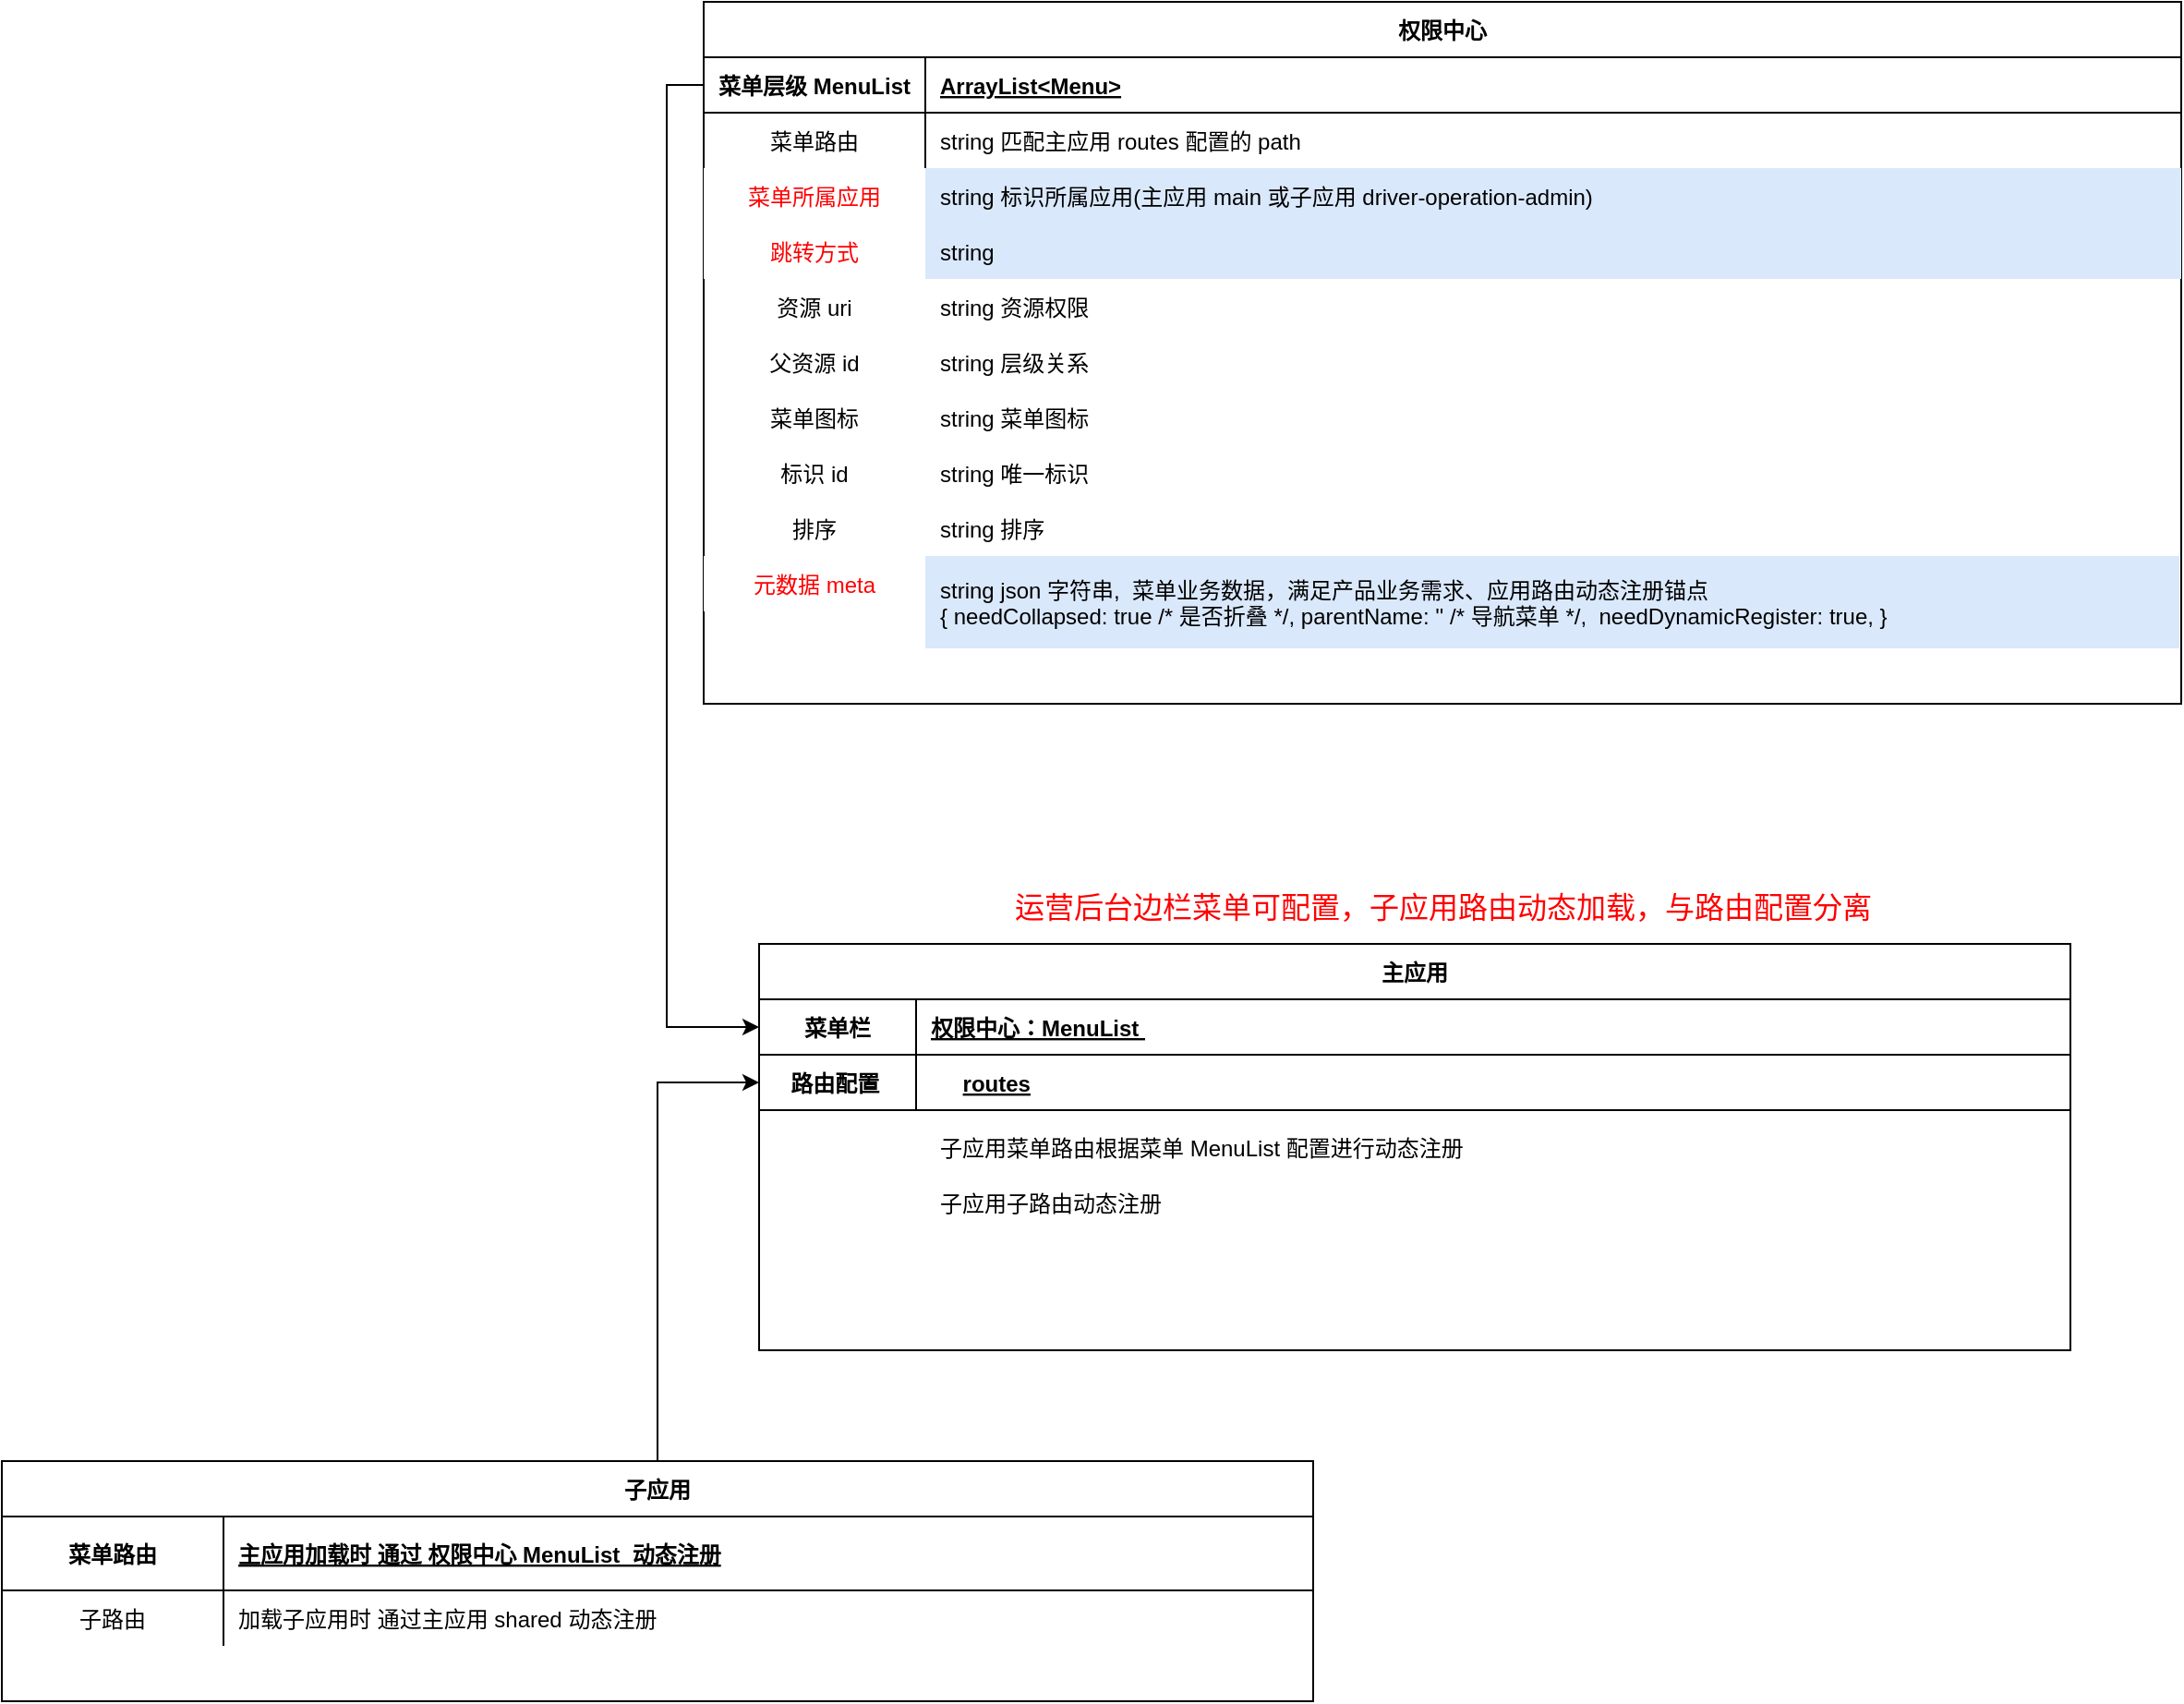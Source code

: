 <mxfile version="14.1.8" type="github">
  <diagram id="R2lEEEUBdFMjLlhIrx00" name="Page-1">
    <mxGraphModel dx="2272" dy="1862" grid="1" gridSize="10" guides="1" tooltips="1" connect="1" arrows="1" fold="1" page="1" pageScale="1" pageWidth="850" pageHeight="1100" math="0" shadow="0" extFonts="Permanent Marker^https://fonts.googleapis.com/css?family=Permanent+Marker">
      <root>
        <mxCell id="0" />
        <mxCell id="1" parent="0" />
        <mxCell id="C-vyLk0tnHw3VtMMgP7b-2" value="权限中心" style="shape=table;startSize=30;container=1;collapsible=1;childLayout=tableLayout;fixedRows=1;rowLines=0;fontStyle=1;align=center;resizeLast=1;" parent="1" vertex="1">
          <mxGeometry x="190" y="-130" width="800" height="380" as="geometry">
            <mxRectangle x="250" y="20" width="80" height="30" as="alternateBounds" />
          </mxGeometry>
        </mxCell>
        <mxCell id="C-vyLk0tnHw3VtMMgP7b-3" value="" style="shape=partialRectangle;collapsible=0;dropTarget=0;pointerEvents=0;fillColor=none;points=[[0,0.5],[1,0.5]];portConstraint=eastwest;top=0;left=0;right=0;bottom=1;" parent="C-vyLk0tnHw3VtMMgP7b-2" vertex="1">
          <mxGeometry y="30" width="800" height="30" as="geometry" />
        </mxCell>
        <mxCell id="C-vyLk0tnHw3VtMMgP7b-4" value="菜单层级 MenuList" style="shape=partialRectangle;overflow=hidden;connectable=0;fillColor=none;top=0;left=0;bottom=0;right=0;fontStyle=1;" parent="C-vyLk0tnHw3VtMMgP7b-3" vertex="1">
          <mxGeometry width="120" height="30" as="geometry" />
        </mxCell>
        <mxCell id="C-vyLk0tnHw3VtMMgP7b-5" value="ArrayList&lt;Menu&gt;" style="shape=partialRectangle;overflow=hidden;connectable=0;fillColor=none;top=0;left=0;bottom=0;right=0;align=left;spacingLeft=6;fontStyle=5;" parent="C-vyLk0tnHw3VtMMgP7b-3" vertex="1">
          <mxGeometry x="120" width="680" height="30" as="geometry" />
        </mxCell>
        <mxCell id="C-vyLk0tnHw3VtMMgP7b-6" value="" style="shape=partialRectangle;collapsible=0;dropTarget=0;pointerEvents=0;fillColor=none;points=[[0,0.5],[1,0.5]];portConstraint=eastwest;top=0;left=0;right=0;bottom=0;" parent="C-vyLk0tnHw3VtMMgP7b-2" vertex="1">
          <mxGeometry y="60" width="800" height="30" as="geometry" />
        </mxCell>
        <mxCell id="C-vyLk0tnHw3VtMMgP7b-7" value="菜单路由" style="shape=partialRectangle;overflow=hidden;connectable=0;fillColor=none;top=0;left=0;bottom=0;right=0;" parent="C-vyLk0tnHw3VtMMgP7b-6" vertex="1">
          <mxGeometry width="120" height="30" as="geometry" />
        </mxCell>
        <mxCell id="C-vyLk0tnHw3VtMMgP7b-8" value="string 匹配主应用 routes 配置的 path" style="shape=partialRectangle;overflow=hidden;connectable=0;fillColor=none;top=0;left=0;bottom=0;right=0;align=left;spacingLeft=6;" parent="C-vyLk0tnHw3VtMMgP7b-6" vertex="1">
          <mxGeometry x="120" width="680" height="30" as="geometry" />
        </mxCell>
        <mxCell id="C-vyLk0tnHw3VtMMgP7b-9" value="" style="shape=partialRectangle;collapsible=0;dropTarget=0;pointerEvents=0;fillColor=none;points=[[0,0.5],[1,0.5]];portConstraint=eastwest;top=0;left=0;right=0;bottom=0;" parent="C-vyLk0tnHw3VtMMgP7b-2" vertex="1">
          <mxGeometry y="90" width="800" height="30" as="geometry" />
        </mxCell>
        <mxCell id="C-vyLk0tnHw3VtMMgP7b-10" value="菜单所属应用" style="shape=partialRectangle;overflow=hidden;connectable=0;top=0;left=0;bottom=0;right=0;fontColor=#FF0000;" parent="C-vyLk0tnHw3VtMMgP7b-9" vertex="1">
          <mxGeometry width="120" height="30" as="geometry" />
        </mxCell>
        <mxCell id="C-vyLk0tnHw3VtMMgP7b-11" value="string 标识所属应用(主应用 main 或子应用 driver-operation-admin)" style="shape=partialRectangle;overflow=hidden;connectable=0;fillColor=#dae8fc;top=0;left=0;bottom=0;right=0;align=left;spacingLeft=6;strokeColor=#6c8ebf;" parent="C-vyLk0tnHw3VtMMgP7b-9" vertex="1">
          <mxGeometry x="120" width="680" height="30" as="geometry" />
        </mxCell>
        <mxCell id="7Rz808iZeAlJb5CyyVep-32" style="edgeStyle=orthogonalEdgeStyle;rounded=0;orthogonalLoop=1;jettySize=auto;html=1;entryX=0;entryY=0.5;entryDx=0;entryDy=0;fontColor=#FF0000;" edge="1" parent="1" source="C-vyLk0tnHw3VtMMgP7b-13" target="7Rz808iZeAlJb5CyyVep-21">
          <mxGeometry relative="1" as="geometry" />
        </mxCell>
        <mxCell id="C-vyLk0tnHw3VtMMgP7b-13" value="子应用" style="shape=table;startSize=30;container=1;collapsible=1;childLayout=tableLayout;fixedRows=1;rowLines=0;fontStyle=1;align=center;resizeLast=1;" parent="1" vertex="1">
          <mxGeometry x="-190" y="660" width="710" height="130" as="geometry" />
        </mxCell>
        <mxCell id="C-vyLk0tnHw3VtMMgP7b-14" value="" style="shape=partialRectangle;collapsible=0;dropTarget=0;pointerEvents=0;fillColor=none;points=[[0,0.5],[1,0.5]];portConstraint=eastwest;top=0;left=0;right=0;bottom=1;" parent="C-vyLk0tnHw3VtMMgP7b-13" vertex="1">
          <mxGeometry y="30" width="710" height="40" as="geometry" />
        </mxCell>
        <mxCell id="C-vyLk0tnHw3VtMMgP7b-15" value="菜单路由" style="shape=partialRectangle;overflow=hidden;connectable=0;fillColor=none;top=0;left=0;bottom=0;right=0;fontStyle=1;" parent="C-vyLk0tnHw3VtMMgP7b-14" vertex="1">
          <mxGeometry width="120" height="40" as="geometry" />
        </mxCell>
        <mxCell id="C-vyLk0tnHw3VtMMgP7b-16" value="主应用加载时 通过 权限中心 MenuList  动态注册" style="shape=partialRectangle;overflow=hidden;connectable=0;fillColor=none;top=0;left=0;bottom=0;right=0;align=left;spacingLeft=6;fontStyle=5;" parent="C-vyLk0tnHw3VtMMgP7b-14" vertex="1">
          <mxGeometry x="120" width="590" height="40" as="geometry" />
        </mxCell>
        <mxCell id="C-vyLk0tnHw3VtMMgP7b-17" value="" style="shape=partialRectangle;collapsible=0;dropTarget=0;pointerEvents=0;fillColor=none;points=[[0,0.5],[1,0.5]];portConstraint=eastwest;top=0;left=0;right=0;bottom=0;" parent="C-vyLk0tnHw3VtMMgP7b-13" vertex="1">
          <mxGeometry y="70" width="710" height="30" as="geometry" />
        </mxCell>
        <mxCell id="C-vyLk0tnHw3VtMMgP7b-18" value="子路由" style="shape=partialRectangle;overflow=hidden;connectable=0;fillColor=none;top=0;left=0;bottom=0;right=0;" parent="C-vyLk0tnHw3VtMMgP7b-17" vertex="1">
          <mxGeometry width="120" height="30" as="geometry" />
        </mxCell>
        <mxCell id="C-vyLk0tnHw3VtMMgP7b-19" value="加载子应用时 通过主应用 shared 动态注册" style="shape=partialRectangle;overflow=hidden;connectable=0;fillColor=none;top=0;left=0;bottom=0;right=0;align=left;spacingLeft=6;" parent="C-vyLk0tnHw3VtMMgP7b-17" vertex="1">
          <mxGeometry x="120" width="590" height="30" as="geometry" />
        </mxCell>
        <mxCell id="C-vyLk0tnHw3VtMMgP7b-23" value="主应用" style="shape=table;startSize=30;container=1;collapsible=1;childLayout=tableLayout;fixedRows=1;rowLines=0;fontStyle=1;align=center;resizeLast=1;" parent="1" vertex="1">
          <mxGeometry x="220" y="380" width="710" height="220" as="geometry" />
        </mxCell>
        <mxCell id="C-vyLk0tnHw3VtMMgP7b-24" value="" style="shape=partialRectangle;collapsible=0;dropTarget=0;pointerEvents=0;fillColor=none;points=[[0,0.5],[1,0.5]];portConstraint=eastwest;top=0;left=0;right=0;bottom=1;" parent="C-vyLk0tnHw3VtMMgP7b-23" vertex="1">
          <mxGeometry y="30" width="710" height="30" as="geometry" />
        </mxCell>
        <mxCell id="C-vyLk0tnHw3VtMMgP7b-25" value="菜单栏" style="shape=partialRectangle;overflow=hidden;connectable=0;fillColor=none;top=0;left=0;bottom=0;right=0;fontStyle=1;" parent="C-vyLk0tnHw3VtMMgP7b-24" vertex="1">
          <mxGeometry width="85" height="30" as="geometry" />
        </mxCell>
        <mxCell id="C-vyLk0tnHw3VtMMgP7b-26" value="权限中心：MenuList " style="shape=partialRectangle;overflow=hidden;connectable=0;fillColor=none;top=0;left=0;bottom=0;right=0;align=left;spacingLeft=6;fontStyle=5;" parent="C-vyLk0tnHw3VtMMgP7b-24" vertex="1">
          <mxGeometry x="85" width="625" height="30" as="geometry" />
        </mxCell>
        <mxCell id="C-vyLk0tnHw3VtMMgP7b-27" value="" style="shape=partialRectangle;collapsible=0;dropTarget=0;pointerEvents=0;fillColor=none;points=[[0,0.5],[1,0.5]];portConstraint=eastwest;top=0;left=0;right=0;bottom=0;" parent="C-vyLk0tnHw3VtMMgP7b-23" vertex="1">
          <mxGeometry y="60" width="710" height="30" as="geometry" />
        </mxCell>
        <mxCell id="C-vyLk0tnHw3VtMMgP7b-28" value="" style="shape=partialRectangle;overflow=hidden;connectable=0;fillColor=none;top=0;left=0;bottom=0;right=0;" parent="C-vyLk0tnHw3VtMMgP7b-27" vertex="1">
          <mxGeometry width="85" height="30" as="geometry" />
        </mxCell>
        <mxCell id="C-vyLk0tnHw3VtMMgP7b-29" value="" style="shape=partialRectangle;overflow=hidden;connectable=0;fillColor=none;top=0;left=0;bottom=0;right=0;align=left;spacingLeft=6;" parent="C-vyLk0tnHw3VtMMgP7b-27" vertex="1">
          <mxGeometry x="85" width="625" height="30" as="geometry" />
        </mxCell>
        <mxCell id="7Rz808iZeAlJb5CyyVep-3" style="edgeStyle=orthogonalEdgeStyle;rounded=0;orthogonalLoop=1;jettySize=auto;html=1;exitX=0;exitY=0.5;exitDx=0;exitDy=0;entryX=0;entryY=0.5;entryDx=0;entryDy=0;" edge="1" parent="1" source="C-vyLk0tnHw3VtMMgP7b-3" target="C-vyLk0tnHw3VtMMgP7b-24">
          <mxGeometry relative="1" as="geometry" />
        </mxCell>
        <mxCell id="7Rz808iZeAlJb5CyyVep-5" value="跳转方式" style="shape=partialRectangle;overflow=hidden;connectable=0;top=0;left=0;bottom=0;right=0;fontColor=#FF0000;" vertex="1" parent="1">
          <mxGeometry x="190" y="-10" width="120" height="30" as="geometry" />
        </mxCell>
        <mxCell id="7Rz808iZeAlJb5CyyVep-6" value="资源 uri" style="shape=partialRectangle;overflow=hidden;connectable=0;fillColor=none;top=0;left=0;bottom=0;right=0;" vertex="1" parent="1">
          <mxGeometry x="190" y="20" width="120" height="30" as="geometry" />
        </mxCell>
        <mxCell id="7Rz808iZeAlJb5CyyVep-7" value="父资源 id" style="shape=partialRectangle;overflow=hidden;connectable=0;fillColor=none;top=0;left=0;bottom=0;right=0;" vertex="1" parent="1">
          <mxGeometry x="190" y="50" width="120" height="30" as="geometry" />
        </mxCell>
        <mxCell id="7Rz808iZeAlJb5CyyVep-8" value="菜单图标" style="shape=partialRectangle;overflow=hidden;connectable=0;fillColor=none;top=0;left=0;bottom=0;right=0;" vertex="1" parent="1">
          <mxGeometry x="190" y="80" width="120" height="30" as="geometry" />
        </mxCell>
        <mxCell id="7Rz808iZeAlJb5CyyVep-9" value="标识 id" style="shape=partialRectangle;overflow=hidden;connectable=0;fillColor=none;top=0;left=0;bottom=0;right=0;" vertex="1" parent="1">
          <mxGeometry x="190" y="110" width="120" height="30" as="geometry" />
        </mxCell>
        <mxCell id="7Rz808iZeAlJb5CyyVep-11" value="string " style="shape=partialRectangle;overflow=hidden;connectable=0;fillColor=#dae8fc;top=0;left=0;bottom=0;right=0;align=left;spacingLeft=6;strokeColor=#6c8ebf;" vertex="1" parent="1">
          <mxGeometry x="310" y="-10" width="680" height="30" as="geometry" />
        </mxCell>
        <mxCell id="7Rz808iZeAlJb5CyyVep-12" value="string 资源权限" style="shape=partialRectangle;overflow=hidden;connectable=0;fillColor=none;top=0;left=0;bottom=0;right=0;align=left;spacingLeft=6;" vertex="1" parent="1">
          <mxGeometry x="310" y="20" width="460" height="30" as="geometry" />
        </mxCell>
        <mxCell id="7Rz808iZeAlJb5CyyVep-13" value="string 层级关系" style="shape=partialRectangle;overflow=hidden;connectable=0;fillColor=none;top=0;left=0;bottom=0;right=0;align=left;spacingLeft=6;" vertex="1" parent="1">
          <mxGeometry x="310" y="50" width="460" height="30" as="geometry" />
        </mxCell>
        <mxCell id="7Rz808iZeAlJb5CyyVep-14" value="string 菜单图标" style="shape=partialRectangle;overflow=hidden;connectable=0;fillColor=none;top=0;left=0;bottom=0;right=0;align=left;spacingLeft=6;" vertex="1" parent="1">
          <mxGeometry x="310" y="80" width="460" height="30" as="geometry" />
        </mxCell>
        <mxCell id="7Rz808iZeAlJb5CyyVep-15" value="string 唯一标识" style="shape=partialRectangle;overflow=hidden;connectable=0;fillColor=none;top=0;left=0;bottom=0;right=0;align=left;spacingLeft=6;" vertex="1" parent="1">
          <mxGeometry x="310" y="110" width="460" height="30" as="geometry" />
        </mxCell>
        <mxCell id="7Rz808iZeAlJb5CyyVep-16" value="排序" style="shape=partialRectangle;overflow=hidden;connectable=0;fillColor=none;top=0;left=0;bottom=0;right=0;" vertex="1" parent="1">
          <mxGeometry x="190" y="140" width="120" height="30" as="geometry" />
        </mxCell>
        <mxCell id="7Rz808iZeAlJb5CyyVep-17" value="string 排序" style="shape=partialRectangle;overflow=hidden;connectable=0;fillColor=none;top=0;left=0;bottom=0;right=0;align=left;spacingLeft=6;" vertex="1" parent="1">
          <mxGeometry x="310" y="140" width="460" height="30" as="geometry" />
        </mxCell>
        <mxCell id="7Rz808iZeAlJb5CyyVep-18" value="元数据 meta" style="shape=partialRectangle;overflow=hidden;connectable=0;top=0;left=0;bottom=0;right=0;fontColor=#FF0000;" vertex="1" parent="1">
          <mxGeometry x="190" y="170" width="120" height="30" as="geometry" />
        </mxCell>
        <mxCell id="7Rz808iZeAlJb5CyyVep-19" value="string json 字符串,  菜单业务数据，满足产品业务需求、应用路由动态注册锚点&#xa;{ needCollapsed: true /* 是否折叠 */, parentName: &#39;&#39; /* 导航菜单 */,  needDynamicRegister: true, }" style="shape=partialRectangle;overflow=hidden;connectable=0;fillColor=#dae8fc;top=0;left=0;bottom=0;right=0;align=left;spacingLeft=6;strokeColor=#6c8ebf;" vertex="1" parent="1">
          <mxGeometry x="310" y="170" width="679" height="50" as="geometry" />
        </mxCell>
        <mxCell id="7Rz808iZeAlJb5CyyVep-21" value="" style="shape=partialRectangle;collapsible=0;dropTarget=0;pointerEvents=0;fillColor=none;points=[[0,0.5],[1,0.5]];portConstraint=eastwest;top=0;left=0;right=0;bottom=1;" vertex="1" parent="1">
          <mxGeometry x="220" y="440" width="710" height="30" as="geometry" />
        </mxCell>
        <mxCell id="7Rz808iZeAlJb5CyyVep-22" value="路由配置" style="shape=partialRectangle;overflow=hidden;connectable=0;fillColor=none;top=0;left=0;bottom=0;right=0;fontStyle=1;" vertex="1" parent="7Rz808iZeAlJb5CyyVep-21">
          <mxGeometry x="-10" width="102.288" height="30" as="geometry" />
        </mxCell>
        <mxCell id="7Rz808iZeAlJb5CyyVep-23" value="routes" style="shape=partialRectangle;overflow=hidden;connectable=0;fillColor=none;top=0;left=0;bottom=0;right=0;align=left;spacingLeft=6;fontStyle=5;" vertex="1" parent="7Rz808iZeAlJb5CyyVep-21">
          <mxGeometry x="102.288" width="607.712" height="30" as="geometry" />
        </mxCell>
        <mxCell id="7Rz808iZeAlJb5CyyVep-24" value="" style="shape=partialRectangle;overflow=hidden;connectable=0;fillColor=none;top=0;left=0;bottom=0;right=0;" vertex="1" parent="1">
          <mxGeometry x="220" y="480" width="90" height="30" as="geometry" />
        </mxCell>
        <mxCell id="7Rz808iZeAlJb5CyyVep-26" value="子应用菜单路由根据菜单 MenuList 配置进行动态注册" style="shape=partialRectangle;overflow=hidden;connectable=0;fillColor=none;top=0;left=0;bottom=0;right=0;align=left;spacingLeft=6;" vertex="1" parent="1">
          <mxGeometry x="310" y="475" width="460" height="30" as="geometry" />
        </mxCell>
        <mxCell id="7Rz808iZeAlJb5CyyVep-28" value="子应用子路由动态注册" style="shape=partialRectangle;overflow=hidden;connectable=0;fillColor=none;top=0;left=0;bottom=0;right=0;align=left;spacingLeft=6;" vertex="1" parent="1">
          <mxGeometry x="310" y="505" width="460" height="30" as="geometry" />
        </mxCell>
        <mxCell id="7Rz808iZeAlJb5CyyVep-34" value="&lt;font style=&quot;font-size: 16px&quot;&gt;运营后台边栏菜单可配置，子应用路由动态加载，与路由配置分离&lt;/font&gt;" style="text;html=1;resizable=0;autosize=1;align=center;verticalAlign=middle;points=[];fillColor=none;strokeColor=none;rounded=0;fontColor=#FF0000;" vertex="1" parent="1">
          <mxGeometry x="350" y="350" width="480" height="20" as="geometry" />
        </mxCell>
      </root>
    </mxGraphModel>
  </diagram>
</mxfile>
